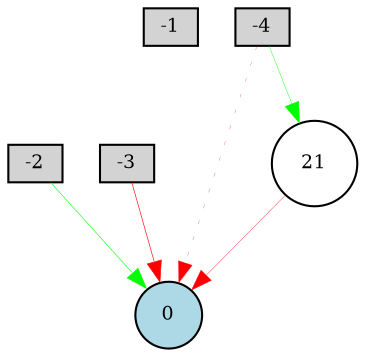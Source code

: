 digraph {
	node [fontsize=9 height=0.2 shape=circle width=0.2]
	-1 [fillcolor=lightgray shape=box style=filled]
	-2 [fillcolor=lightgray shape=box style=filled]
	-3 [fillcolor=lightgray shape=box style=filled]
	-4 [fillcolor=lightgray shape=box style=filled]
	0 [fillcolor=lightblue style=filled]
	21 [fillcolor=white style=filled]
	-2 -> 0 [color=green penwidth=0.27195633279293896 style=solid]
	-3 -> 0 [color=red penwidth=0.30093406729836786 style=solid]
	-4 -> 0 [color=red penwidth=0.11419713954083943 style=dotted]
	-4 -> 21 [color=green penwidth=0.19685854083304977 style=solid]
	21 -> 0 [color=red penwidth=0.16403094419943476 style=solid]
}
